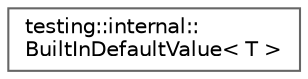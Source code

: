 digraph "Graphical Class Hierarchy"
{
 // LATEX_PDF_SIZE
  bgcolor="transparent";
  edge [fontname=Helvetica,fontsize=10,labelfontname=Helvetica,labelfontsize=10];
  node [fontname=Helvetica,fontsize=10,shape=box,height=0.2,width=0.4];
  rankdir="LR";
  Node0 [id="Node000000",label="testing::internal::\lBuiltInDefaultValue\< T \>",height=0.2,width=0.4,color="grey40", fillcolor="white", style="filled",URL="$classtesting_1_1internal_1_1_built_in_default_value.html",tooltip=" "];
}
